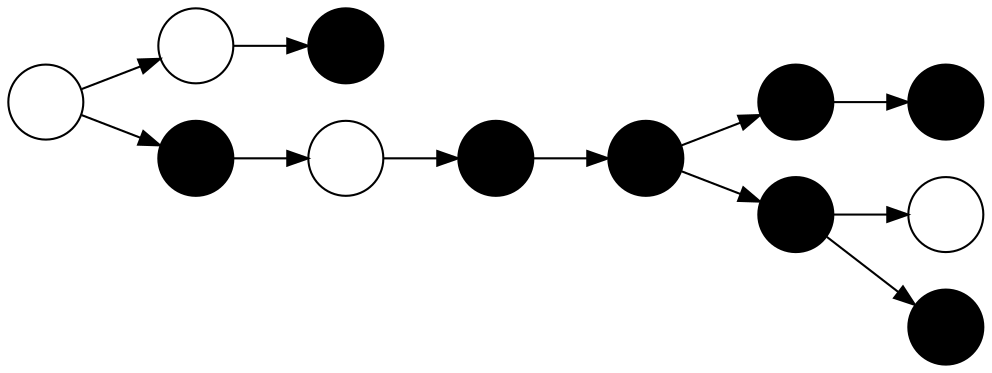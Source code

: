 strict digraph Apomorphy
{
	graph [rankdir="LR"];

	0 [label="",shape="circle"];
	1 [label="",shape="circle"];
	2 [label="",shape="circle"];
	3 [label="",shape="circle"];
	4 [label="",shape="circle"];
	5 [label="",shape="circle"];
	6 [label="",shape="circle"];
	7 [label="",shape="circle"];
	8 [label="",shape="circle"];
	9 [label="",shape="circle"];
	10 [label="",shape="circle"];
	11 [label="",shape="circle"];

	0 -> 1;
	1 -> 2;
	0 -> 3;
	3 -> 4;
	4 -> 5;
	5 -> 6;
	6 -> 7;
	6 -> 9;
	7 -> 8;
	9 -> 10;
	9 -> 11;

	2 [style="filled",fillcolor="black"];
	3 [style="filled",fillcolor="black"];
	5 [style="filled",fillcolor="black"];
	6 [style="filled",fillcolor="black"];
	7 [style="filled",fillcolor="black"];
	8 [style="filled",fillcolor="black"];
	9 [style="filled",fillcolor="black"];
	11 [style="filled",fillcolor="black"];
}